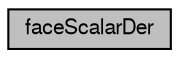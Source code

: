 digraph G
{
  bgcolor="transparent";
  edge [fontname="FreeSans",fontsize="10",labelfontname="FreeSans",labelfontsize="10"];
  node [fontname="FreeSans",fontsize="10",shape=record];
  rankdir=LR;
  Node1 [label="faceScalarDer",height=0.2,width=0.4,color="black", fillcolor="grey75", style="filled" fontcolor="black"];
}
